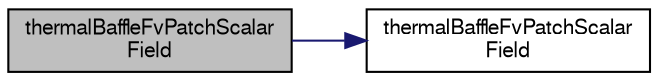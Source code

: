 digraph "thermalBaffleFvPatchScalarField"
{
  bgcolor="transparent";
  edge [fontname="FreeSans",fontsize="10",labelfontname="FreeSans",labelfontsize="10"];
  node [fontname="FreeSans",fontsize="10",shape=record];
  rankdir="LR";
  Node188 [label="thermalBaffleFvPatchScalar\lField",height=0.2,width=0.4,color="black", fillcolor="grey75", style="filled", fontcolor="black"];
  Node188 -> Node189 [color="midnightblue",fontsize="10",style="solid",fontname="FreeSans"];
  Node189 [label="thermalBaffleFvPatchScalar\lField",height=0.2,width=0.4,color="black",URL="$a29186.html#a079859bfdc96fc67471f54b9c4379232",tooltip="Construct from patch and internal field. "];
}
